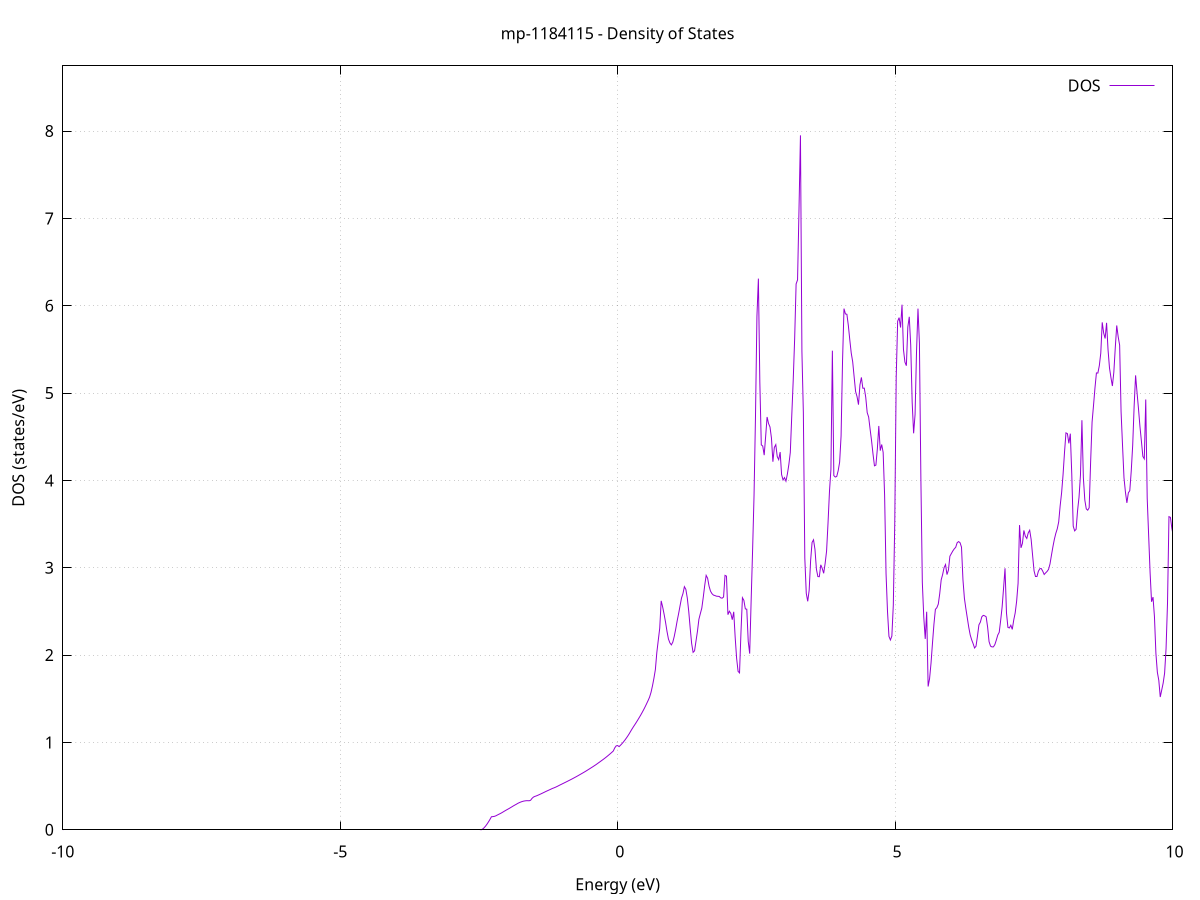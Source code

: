 set title 'mp-1184115 - Density of States'
set xlabel 'Energy (eV)'
set ylabel 'DOS (states/eV)'
set grid
set xrange [-10:10]
set yrange [0:8.746]
set xzeroaxis lt -1
set terminal png size 800,600
set output 'mp-1184115_dos_gnuplot.png'
plot '-' using 1:2 with lines title 'DOS'
-24.264600 0.000000
-24.238500 0.000000
-24.212300 0.000000
-24.186200 0.000000
-24.160000 0.000000
-24.133900 0.000000
-24.107700 0.000000
-24.081600 0.000000
-24.055400 0.000000
-24.029300 0.000000
-24.003100 0.000000
-23.977000 0.000000
-23.950800 0.000000
-23.924700 0.000000
-23.898500 0.000000
-23.872400 0.000000
-23.846200 0.000000
-23.820100 0.000000
-23.793900 0.000000
-23.767800 0.000000
-23.741600 0.000000
-23.715500 0.000000
-23.689400 0.000000
-23.663200 0.000000
-23.637100 0.000000
-23.610900 0.000000
-23.584800 0.000000
-23.558600 0.000000
-23.532500 0.000000
-23.506300 0.000000
-23.480200 0.000000
-23.454000 0.000000
-23.427900 0.000000
-23.401700 0.000000
-23.375600 0.000000
-23.349400 0.000000
-23.323300 0.000000
-23.297100 0.000000
-23.271000 0.000000
-23.244800 0.000000
-23.218700 0.000000
-23.192600 0.000000
-23.166400 0.000000
-23.140300 0.000000
-23.114100 0.000000
-23.088000 0.000000
-23.061800 0.000000
-23.035700 0.000000
-23.009500 0.000000
-22.983400 0.000000
-22.957200 0.000000
-22.931100 0.000000
-22.904900 0.000000
-22.878800 0.000000
-22.852600 0.000000
-22.826500 0.000000
-22.800300 0.000000
-22.774200 0.000000
-22.748000 0.000000
-22.721900 0.000000
-22.695700 0.000000
-22.669600 0.000000
-22.643500 0.000000
-22.617300 0.000000
-22.591200 0.000000
-22.565000 0.000000
-22.538900 0.000000
-22.512700 0.000000
-22.486600 0.000000
-22.460400 0.000000
-22.434300 0.000000
-22.408100 0.000000
-22.382000 0.000000
-22.355800 0.000000
-22.329700 0.000000
-22.303500 0.000000
-22.277400 0.000000
-22.251200 0.000000
-22.225100 0.000000
-22.198900 0.000000
-22.172800 0.000000
-22.146700 0.000000
-22.120500 0.000000
-22.094400 0.000000
-22.068200 0.000000
-22.042100 0.000000
-22.015900 0.000000
-21.989800 0.000000
-21.963600 0.000000
-21.937500 0.000000
-21.911300 0.000000
-21.885200 0.123200
-21.859000 4.950800
-21.832900 12.285400
-21.806700 24.283800
-21.780600 42.606600
-21.754400 40.886800
-21.728300 23.936100
-21.702100 25.426800
-21.676000 11.723600
-21.649900 13.333100
-21.623700 18.481200
-21.597600 23.263200
-21.571400 25.940600
-21.545300 26.941500
-21.519100 29.485700
-21.493000 45.359700
-21.466800 38.299600
-21.440700 44.906900
-21.414500 64.626200
-21.388400 62.177300
-21.362200 47.071200
-21.336100 29.088000
-21.309900 17.038000
-21.283800 2.352100
-21.257600 0.000000
-21.231500 0.000000
-21.205300 0.000000
-21.179200 0.000000
-21.153000 0.000000
-21.126900 0.000000
-21.100800 0.000000
-21.074600 0.000000
-21.048500 0.000000
-21.022300 0.000000
-20.996200 0.000000
-20.970000 0.000000
-20.943900 0.000000
-20.917700 0.000000
-20.891600 0.000000
-20.865400 0.000000
-20.839300 0.000000
-20.813100 0.000000
-20.787000 0.000000
-20.760800 0.000000
-20.734700 0.000000
-20.708500 0.000000
-20.682400 0.000000
-20.656200 0.000000
-20.630100 0.000000
-20.604000 0.000000
-20.577800 0.000000
-20.551700 0.000000
-20.525500 0.000000
-20.499400 0.000000
-20.473200 0.000000
-20.447100 0.000000
-20.420900 0.000000
-20.394800 0.000000
-20.368600 0.000000
-20.342500 0.000000
-20.316300 0.000000
-20.290200 0.000000
-20.264000 0.000000
-20.237900 0.000000
-20.211700 0.000000
-20.185600 0.000000
-20.159400 0.000000
-20.133300 0.000000
-20.107100 0.000000
-20.081000 0.000000
-20.054900 0.000000
-20.028700 0.000000
-20.002600 0.000000
-19.976400 0.000000
-19.950300 0.000000
-19.924100 0.000000
-19.898000 0.000000
-19.871800 0.000000
-19.845700 0.000000
-19.819500 0.000000
-19.793400 0.000000
-19.767200 0.000000
-19.741100 0.000000
-19.714900 0.000000
-19.688800 0.000000
-19.662600 0.000000
-19.636500 0.000000
-19.610300 0.000000
-19.584200 0.000000
-19.558100 0.000000
-19.531900 0.000000
-19.505800 0.000000
-19.479600 0.000000
-19.453500 0.000000
-19.427300 0.000000
-19.401200 0.000000
-19.375000 0.000000
-19.348900 0.000000
-19.322700 0.000000
-19.296600 0.000000
-19.270400 0.000000
-19.244300 0.000000
-19.218100 0.000000
-19.192000 0.000000
-19.165800 0.000000
-19.139700 0.000000
-19.113500 0.000000
-19.087400 0.000000
-19.061300 0.000000
-19.035100 0.000000
-19.009000 0.000000
-18.982800 0.000000
-18.956700 0.000000
-18.930500 0.000000
-18.904400 0.000000
-18.878200 0.000000
-18.852100 0.000000
-18.825900 0.000000
-18.799800 0.000000
-18.773600 0.000000
-18.747500 0.000000
-18.721300 0.000000
-18.695200 0.000000
-18.669000 0.000000
-18.642900 0.000000
-18.616700 0.000000
-18.590600 0.000000
-18.564400 0.000000
-18.538300 0.000000
-18.512200 0.000000
-18.486000 0.000000
-18.459900 0.000000
-18.433700 0.000000
-18.407600 0.000000
-18.381400 0.000000
-18.355300 0.000000
-18.329100 0.000000
-18.303000 0.000000
-18.276800 0.000000
-18.250700 0.000000
-18.224500 0.000000
-18.198400 0.000000
-18.172200 0.000000
-18.146100 0.000000
-18.119900 0.000000
-18.093800 0.000000
-18.067600 0.000000
-18.041500 0.000000
-18.015400 0.000000
-17.989200 0.000000
-17.963100 0.000000
-17.936900 0.000000
-17.910800 0.000000
-17.884600 0.000000
-17.858500 0.000000
-17.832300 0.000000
-17.806200 0.000000
-17.780000 0.000000
-17.753900 0.000000
-17.727700 0.000000
-17.701600 0.000000
-17.675400 0.000000
-17.649300 0.000000
-17.623100 0.000000
-17.597000 0.000000
-17.570800 0.000000
-17.544700 0.000000
-17.518500 0.000000
-17.492400 0.000000
-17.466300 0.000000
-17.440100 0.000000
-17.414000 0.000000
-17.387800 0.000000
-17.361700 0.000000
-17.335500 0.000000
-17.309400 0.000000
-17.283200 0.000000
-17.257100 0.000000
-17.230900 0.000000
-17.204800 0.000000
-17.178600 0.000000
-17.152500 0.000000
-17.126300 0.000000
-17.100200 0.000000
-17.074000 0.000000
-17.047900 0.000000
-17.021700 0.000000
-16.995600 0.000000
-16.969500 0.000000
-16.943300 0.000000
-16.917200 0.000000
-16.891000 0.000000
-16.864900 0.000000
-16.838700 0.000000
-16.812600 0.000000
-16.786400 0.000000
-16.760300 0.000000
-16.734100 0.000000
-16.708000 0.000000
-16.681800 0.000000
-16.655700 0.000000
-16.629500 0.000000
-16.603400 0.000000
-16.577200 0.000000
-16.551100 0.000000
-16.524900 0.000000
-16.498800 0.000000
-16.472600 0.000000
-16.446500 0.000000
-16.420400 0.000000
-16.394200 0.000000
-16.368100 0.000000
-16.341900 0.000000
-16.315800 0.000000
-16.289600 0.000000
-16.263500 0.000000
-16.237300 0.000000
-16.211200 0.000000
-16.185000 0.000000
-16.158900 0.000000
-16.132700 0.000000
-16.106600 0.000000
-16.080400 0.000000
-16.054300 0.000000
-16.028100 0.000000
-16.002000 0.000000
-15.975800 0.000000
-15.949700 0.000000
-15.923600 0.000000
-15.897400 0.000000
-15.871300 0.000000
-15.845100 0.000000
-15.819000 0.000000
-15.792800 0.000000
-15.766700 0.000000
-15.740500 0.000000
-15.714400 0.000000
-15.688200 0.000000
-15.662100 0.000000
-15.635900 0.000000
-15.609800 0.000000
-15.583600 0.000000
-15.557500 0.000000
-15.531300 0.000000
-15.505200 0.000000
-15.479000 0.000000
-15.452900 0.000000
-15.426800 0.000000
-15.400600 0.000000
-15.374500 0.000000
-15.348300 0.000000
-15.322200 0.000000
-15.296000 0.000000
-15.269900 0.000000
-15.243700 0.000000
-15.217600 0.000000
-15.191400 0.000000
-15.165300 0.000000
-15.139100 0.000000
-15.113000 0.000000
-15.086800 0.000000
-15.060700 0.000000
-15.034500 0.000000
-15.008400 0.000000
-14.982200 0.000000
-14.956100 0.000000
-14.929900 0.000000
-14.903800 0.000000
-14.877700 0.000000
-14.851500 0.000000
-14.825400 0.000000
-14.799200 0.000000
-14.773100 0.000000
-14.746900 0.000000
-14.720800 0.000000
-14.694600 0.000000
-14.668500 0.000000
-14.642300 0.000000
-14.616200 0.000000
-14.590000 0.000000
-14.563900 0.000000
-14.537700 0.000000
-14.511600 0.000000
-14.485400 0.000000
-14.459300 0.000000
-14.433100 0.000000
-14.407000 0.000000
-14.380900 0.000000
-14.354700 0.000000
-14.328600 0.000000
-14.302400 0.000000
-14.276300 0.000000
-14.250100 0.000000
-14.224000 0.000000
-14.197800 0.000000
-14.171700 0.000000
-14.145500 0.000000
-14.119400 0.000000
-14.093200 0.000000
-14.067100 0.000000
-14.040900 0.000000
-14.014800 0.000000
-13.988600 0.000000
-13.962500 0.000000
-13.936300 0.000000
-13.910200 0.000000
-13.884000 0.000000
-13.857900 0.000000
-13.831800 0.000000
-13.805600 0.000000
-13.779500 0.000000
-13.753300 0.000000
-13.727200 0.000000
-13.701000 0.000000
-13.674900 0.000000
-13.648700 0.000000
-13.622600 0.000000
-13.596400 0.000000
-13.570300 0.000000
-13.544100 0.000000
-13.518000 0.000000
-13.491800 0.000000
-13.465700 0.000000
-13.439500 0.000000
-13.413400 0.000000
-13.387200 0.000000
-13.361100 0.000000
-13.335000 0.000000
-13.308800 0.000000
-13.282700 0.000000
-13.256500 0.000000
-13.230400 0.000000
-13.204200 0.000000
-13.178100 0.000000
-13.151900 0.000000
-13.125800 0.000000
-13.099600 0.000000
-13.073500 0.000000
-13.047300 0.000000
-13.021200 0.000000
-12.995000 0.000000
-12.968900 0.000000
-12.942700 0.000000
-12.916600 0.000000
-12.890400 0.000000
-12.864300 0.000000
-12.838100 0.000000
-12.812000 0.000000
-12.785900 0.000000
-12.759700 0.000000
-12.733600 0.000000
-12.707400 0.000000
-12.681300 0.000000
-12.655100 0.000000
-12.629000 0.000000
-12.602800 0.000000
-12.576700 0.000000
-12.550500 0.000000
-12.524400 0.000000
-12.498200 0.000000
-12.472100 0.000000
-12.445900 0.000000
-12.419800 0.000000
-12.393600 0.000000
-12.367500 0.000000
-12.341300 0.000000
-12.315200 0.000000
-12.289100 0.000000
-12.262900 0.000000
-12.236800 0.000000
-12.210600 0.000000
-12.184500 0.000000
-12.158300 0.000000
-12.132200 0.000000
-12.106000 0.000000
-12.079900 0.000000
-12.053700 0.000000
-12.027600 0.000000
-12.001400 0.000000
-11.975300 0.000000
-11.949100 0.000000
-11.923000 0.000000
-11.896800 0.000000
-11.870700 0.000000
-11.844500 0.000000
-11.818400 0.000000
-11.792300 0.000000
-11.766100 0.000000
-11.740000 0.000000
-11.713800 0.000000
-11.687700 0.000000
-11.661500 0.000000
-11.635400 0.000000
-11.609200 0.000000
-11.583100 0.000000
-11.556900 0.000000
-11.530800 0.000000
-11.504600 0.000000
-11.478500 0.000000
-11.452300 0.000000
-11.426200 0.000000
-11.400000 0.000000
-11.373900 0.000000
-11.347700 0.000000
-11.321600 0.000000
-11.295400 0.000000
-11.269300 0.000000
-11.243200 0.000000
-11.217000 0.000000
-11.190900 0.000000
-11.164700 0.000000
-11.138600 0.000000
-11.112400 0.000000
-11.086300 0.000000
-11.060100 0.000000
-11.034000 0.000000
-11.007800 0.000000
-10.981700 0.000000
-10.955500 0.000000
-10.929400 0.000000
-10.903200 0.000000
-10.877100 0.000000
-10.850900 0.000000
-10.824800 0.000000
-10.798600 0.000000
-10.772500 0.000000
-10.746400 0.000000
-10.720200 0.000000
-10.694100 0.000000
-10.667900 0.000000
-10.641800 0.000000
-10.615600 0.000000
-10.589500 0.000000
-10.563300 0.000000
-10.537200 0.000000
-10.511000 0.000000
-10.484900 0.000000
-10.458700 0.000000
-10.432600 0.000000
-10.406400 0.000000
-10.380300 0.000000
-10.354100 0.000000
-10.328000 0.000000
-10.301800 0.000000
-10.275700 0.000000
-10.249500 0.000000
-10.223400 0.000000
-10.197300 0.000000
-10.171100 0.000000
-10.145000 0.000000
-10.118800 0.000000
-10.092700 0.000000
-10.066500 0.000000
-10.040400 0.000000
-10.014200 0.000000
-9.988100 0.000000
-9.961900 0.000000
-9.935800 0.000000
-9.909600 0.000000
-9.883500 0.000000
-9.857300 0.000000
-9.831200 0.000000
-9.805000 0.000000
-9.778900 0.000000
-9.752700 0.000000
-9.726600 0.000000
-9.700500 0.000000
-9.674300 0.000000
-9.648200 0.000000
-9.622000 0.000000
-9.595900 0.000000
-9.569700 0.000000
-9.543600 0.000000
-9.517400 0.000000
-9.491300 0.000000
-9.465100 0.000000
-9.439000 0.000000
-9.412800 0.000000
-9.386700 0.000000
-9.360500 0.000000
-9.334400 0.000000
-9.308200 0.000000
-9.282100 0.000000
-9.255900 0.000000
-9.229800 0.000000
-9.203700 0.000000
-9.177500 0.000000
-9.151400 0.000000
-9.125200 0.000000
-9.099100 0.000000
-9.072900 0.000000
-9.046800 0.000000
-9.020600 0.000000
-8.994500 0.000000
-8.968300 0.000000
-8.942200 0.000000
-8.916000 0.000000
-8.889900 0.000000
-8.863700 0.000000
-8.837600 0.000000
-8.811400 0.000000
-8.785300 0.000000
-8.759100 0.000000
-8.733000 0.000000
-8.706800 0.000000
-8.680700 0.000000
-8.654600 0.000000
-8.628400 0.000000
-8.602300 0.000000
-8.576100 0.000000
-8.550000 0.000000
-8.523800 0.000000
-8.497700 0.000000
-8.471500 0.000000
-8.445400 0.000000
-8.419200 0.000000
-8.393100 0.000000
-8.366900 0.000000
-8.340800 0.000000
-8.314600 0.000000
-8.288500 0.000000
-8.262300 0.000000
-8.236200 0.000000
-8.210000 0.000000
-8.183900 0.000000
-8.157800 0.000000
-8.131600 0.000000
-8.105500 0.000000
-8.079300 0.000000
-8.053200 0.000000
-8.027000 0.000000
-8.000900 0.000000
-7.974700 0.000000
-7.948600 0.000000
-7.922400 0.000000
-7.896300 0.000000
-7.870100 0.000000
-7.844000 0.000000
-7.817800 0.000000
-7.791700 0.000000
-7.765500 0.000000
-7.739400 0.000000
-7.713200 0.000000
-7.687100 0.000000
-7.660900 0.000000
-7.634800 0.000000
-7.608700 0.000000
-7.582500 0.000000
-7.556400 0.000000
-7.530200 0.000000
-7.504100 0.000000
-7.477900 0.000000
-7.451800 0.000000
-7.425600 0.000000
-7.399500 0.000000
-7.373300 0.000000
-7.347200 0.000000
-7.321000 0.000000
-7.294900 0.000000
-7.268700 0.000000
-7.242600 0.000000
-7.216400 0.000000
-7.190300 0.000000
-7.164100 0.000000
-7.138000 0.000000
-7.111900 0.000000
-7.085700 0.000000
-7.059600 0.000000
-7.033400 0.000000
-7.007300 0.000000
-6.981100 0.000000
-6.955000 0.000000
-6.928800 0.000000
-6.902700 0.000000
-6.876500 0.000000
-6.850400 0.000000
-6.824200 0.000000
-6.798100 0.000000
-6.771900 0.000000
-6.745800 0.000000
-6.719600 0.000000
-6.693500 0.000000
-6.667300 0.000000
-6.641200 0.000000
-6.615000 0.000000
-6.588900 0.000000
-6.562800 0.000000
-6.536600 0.000000
-6.510500 0.000000
-6.484300 0.000000
-6.458200 0.000000
-6.432000 0.000000
-6.405900 0.000000
-6.379700 0.000000
-6.353600 0.000000
-6.327400 0.000000
-6.301300 0.000000
-6.275100 0.000000
-6.249000 0.000000
-6.222800 0.000000
-6.196700 0.000000
-6.170500 0.000000
-6.144400 0.000000
-6.118200 0.000000
-6.092100 0.000000
-6.066000 0.000000
-6.039800 0.000000
-6.013700 0.000000
-5.987500 0.000000
-5.961400 0.000000
-5.935200 0.000000
-5.909100 0.000000
-5.882900 0.000000
-5.856800 0.000000
-5.830600 0.000000
-5.804500 0.000000
-5.778300 0.000000
-5.752200 0.000000
-5.726000 0.000000
-5.699900 0.000000
-5.673700 0.000000
-5.647600 0.000000
-5.621400 0.000000
-5.595300 0.000000
-5.569200 0.000000
-5.543000 0.000000
-5.516900 0.000000
-5.490700 0.000000
-5.464600 0.000000
-5.438400 0.000000
-5.412300 0.000000
-5.386100 0.000000
-5.360000 0.000000
-5.333800 0.000000
-5.307700 0.000000
-5.281500 0.000000
-5.255400 0.000000
-5.229200 0.000000
-5.203100 0.000000
-5.176900 0.000000
-5.150800 0.000000
-5.124600 0.000000
-5.098500 0.000000
-5.072300 0.000000
-5.046200 0.000000
-5.020100 0.000000
-4.993900 0.000000
-4.967800 0.000000
-4.941600 0.000000
-4.915500 0.000000
-4.889300 0.000000
-4.863200 0.000000
-4.837000 0.000000
-4.810900 0.000000
-4.784700 0.000000
-4.758600 0.000000
-4.732400 0.000000
-4.706300 0.000000
-4.680100 0.000000
-4.654000 0.000000
-4.627800 0.000000
-4.601700 0.000000
-4.575500 0.000000
-4.549400 0.000000
-4.523300 0.000000
-4.497100 0.000000
-4.471000 0.000000
-4.444800 0.000000
-4.418700 0.000000
-4.392500 0.000000
-4.366400 0.000000
-4.340200 0.000000
-4.314100 0.000000
-4.287900 0.000000
-4.261800 0.000000
-4.235600 0.000000
-4.209500 0.000000
-4.183300 0.000000
-4.157200 0.000000
-4.131000 0.000000
-4.104900 0.000000
-4.078700 0.000000
-4.052600 0.000000
-4.026400 0.000000
-4.000300 0.000000
-3.974200 0.000000
-3.948000 0.000000
-3.921900 0.000000
-3.895700 0.000000
-3.869600 0.000000
-3.843400 0.000000
-3.817300 0.000000
-3.791100 0.000000
-3.765000 0.000000
-3.738800 0.000000
-3.712700 0.000000
-3.686500 0.000000
-3.660400 0.000000
-3.634200 0.000000
-3.608100 0.000000
-3.581900 0.000000
-3.555800 0.000000
-3.529600 0.000000
-3.503500 0.000000
-3.477400 0.000000
-3.451200 0.000000
-3.425100 0.000000
-3.398900 0.000000
-3.372800 0.000000
-3.346600 0.000000
-3.320500 0.000000
-3.294300 0.000000
-3.268200 0.000000
-3.242000 0.000000
-3.215900 0.000000
-3.189700 0.000000
-3.163600 0.000000
-3.137400 0.000000
-3.111300 0.000000
-3.085100 0.000000
-3.059000 0.000000
-3.032800 0.000000
-3.006700 0.000000
-2.980600 0.000000
-2.954400 0.000000
-2.928300 0.000000
-2.902100 0.000000
-2.876000 0.000000
-2.849800 0.000000
-2.823700 0.000000
-2.797500 0.000000
-2.771400 0.000000
-2.745200 0.000000
-2.719100 0.000000
-2.692900 0.000000
-2.666800 0.000000
-2.640600 0.000000
-2.614500 0.000000
-2.588300 0.000000
-2.562200 0.000000
-2.536000 0.000000
-2.509900 0.000000
-2.483700 0.000000
-2.457600 0.000300
-2.431500 0.008900
-2.405300 0.024000
-2.379200 0.043100
-2.353000 0.066000
-2.326900 0.091600
-2.300700 0.119200
-2.274600 0.148900
-2.248400 0.150700
-2.222300 0.153600
-2.196100 0.159400
-2.170000 0.168200
-2.143800 0.176700
-2.117700 0.184900
-2.091500 0.193800
-2.065400 0.203700
-2.039200 0.213800
-2.013100 0.223600
-1.986900 0.232900
-1.960800 0.242100
-1.934700 0.251800
-1.908500 0.261900
-1.882400 0.272100
-1.856200 0.281800
-1.830100 0.290700
-1.803900 0.300800
-1.777800 0.309100
-1.751600 0.316300
-1.725500 0.322500
-1.699300 0.327400
-1.673200 0.330600
-1.647000 0.332600
-1.620900 0.333100
-1.594700 0.332000
-1.568600 0.337900
-1.542400 0.360000
-1.516300 0.374900
-1.490100 0.382600
-1.464000 0.388100
-1.437800 0.395200
-1.411700 0.402600
-1.385600 0.410200
-1.359400 0.418100
-1.333300 0.426100
-1.307100 0.434400
-1.281000 0.442300
-1.254800 0.449800
-1.228700 0.457400
-1.202500 0.465200
-1.176400 0.473100
-1.150200 0.479200
-1.124100 0.486100
-1.097900 0.493800
-1.071800 0.502100
-1.045600 0.510800
-1.019500 0.518900
-0.993300 0.527100
-0.967200 0.535300
-0.941000 0.543500
-0.914900 0.551800
-0.888800 0.560200
-0.862600 0.568600
-0.836500 0.577100
-0.810300 0.585800
-0.784200 0.594700
-0.758000 0.603700
-0.731900 0.612900
-0.705700 0.622300
-0.679600 0.631800
-0.653400 0.641300
-0.627300 0.650900
-0.601100 0.660600
-0.575000 0.670500
-0.548800 0.680900
-0.522700 0.691400
-0.496500 0.701900
-0.470400 0.712400
-0.444200 0.723000
-0.418100 0.734000
-0.391900 0.745100
-0.365800 0.756900
-0.339700 0.768900
-0.313500 0.780900
-0.287400 0.792900
-0.261200 0.805000
-0.235100 0.817500
-0.208900 0.830600
-0.182800 0.844100
-0.156600 0.858000
-0.130500 0.872300
-0.104300 0.886900
-0.078200 0.902000
-0.052000 0.937800
-0.025900 0.960900
0.000300 0.963900
0.026400 0.952200
0.052600 0.968700
0.078700 0.986400
0.104900 1.006000
0.131000 1.027200
0.157100 1.049900
0.183300 1.074300
0.209400 1.100200
0.235600 1.128900
0.261700 1.156400
0.287900 1.182500
0.314000 1.207800
0.340200 1.233900
0.366300 1.260800
0.392500 1.288400
0.418600 1.316700
0.444800 1.346400
0.470900 1.377500
0.497100 1.410500
0.523200 1.445000
0.549400 1.480400
0.575500 1.518900
0.601700 1.573900
0.627800 1.647700
0.653900 1.734500
0.680100 1.834700
0.706200 2.030300
0.732400 2.171300
0.758500 2.308500
0.784700 2.620800
0.810800 2.552700
0.837000 2.468500
0.863100 2.377300
0.889300 2.272100
0.915400 2.184400
0.941600 2.139800
0.967700 2.116800
0.993900 2.147600
1.020000 2.213300
1.046200 2.296800
1.072300 2.390700
1.098500 2.473600
1.124600 2.563500
1.150800 2.652600
1.176900 2.703500
1.203000 2.783300
1.229200 2.752900
1.255300 2.652800
1.281500 2.499700
1.307600 2.307700
1.333800 2.132500
1.359900 2.031300
1.386100 2.048600
1.412200 2.160600
1.438400 2.272400
1.464500 2.409700
1.490700 2.475500
1.516800 2.538000
1.543000 2.661400
1.569100 2.796600
1.595300 2.912400
1.621400 2.880200
1.647600 2.789400
1.673700 2.731800
1.699800 2.703600
1.726000 2.687200
1.752100 2.681900
1.778300 2.674900
1.804400 2.672900
1.830600 2.671700
1.856700 2.655700
1.882900 2.651400
1.909000 2.665200
1.935200 2.912600
1.961300 2.904100
1.987500 2.462700
2.013600 2.502300
2.039800 2.476400
2.065900 2.405000
2.092100 2.495400
2.118200 2.203800
2.144400 1.962000
2.170500 1.813900
2.196700 1.796300
2.222800 2.262900
2.248900 2.656700
2.275100 2.626600
2.301200 2.529100
2.327400 2.525200
2.353500 2.157700
2.379700 2.016700
2.405800 2.618800
2.432000 3.198100
2.458100 3.825000
2.484300 4.731900
2.510400 5.879900
2.536600 6.310400
2.562700 5.122700
2.588900 4.407000
2.615000 4.393500
2.641200 4.289200
2.667300 4.504000
2.693500 4.726000
2.719600 4.651000
2.745700 4.611700
2.771900 4.485800
2.798000 4.213800
2.824200 4.377800
2.850300 4.409500
2.876500 4.272600
2.902600 4.237700
2.928800 4.324400
2.954900 4.066400
2.981100 4.005000
3.007200 4.032200
3.033400 3.991300
3.059500 4.074000
3.085700 4.182200
3.111800 4.320200
3.138000 4.739500
3.164100 5.142500
3.190300 5.623300
3.216400 6.249000
3.242500 6.296100
3.268700 7.105600
3.294800 7.950700
3.321000 5.476800
3.347100 4.774800
3.373300 3.110300
3.399400 2.707600
3.425600 2.615500
3.451700 2.742100
3.477900 3.081700
3.504000 3.289800
3.530200 3.320300
3.556300 3.209900
3.582500 2.982900
3.608600 2.898900
3.634800 2.897500
3.660900 3.033400
3.687100 2.993000
3.713200 2.936400
3.739400 3.048700
3.765500 3.190100
3.791600 3.511200
3.817800 3.874200
3.843900 4.126500
3.870100 5.485700
3.896200 4.055200
3.922400 4.038600
3.948500 4.045000
3.974700 4.111400
4.000800 4.208600
4.027000 4.508700
4.053100 5.363200
4.079300 5.966900
4.105400 5.906000
4.131600 5.902000
4.157700 5.774000
4.183900 5.610000
4.210000 5.458100
4.236200 5.358100
4.262300 5.185700
4.288400 5.017700
4.314600 4.959000
4.340700 4.867300
4.366900 5.093900
4.393000 5.179300
4.419200 5.055200
4.445300 5.056300
4.471500 4.950800
4.497600 4.775600
4.523800 4.725500
4.549900 4.587000
4.576100 4.454900
4.602200 4.303100
4.628400 4.167100
4.654500 4.175200
4.680700 4.361400
4.706800 4.623300
4.733000 4.341200
4.759100 4.410800
4.785300 4.319900
4.811400 3.830200
4.837500 2.931000
4.863700 2.497700
4.889800 2.214300
4.916000 2.173000
4.942100 2.218000
4.968300 2.571700
4.994400 3.517400
5.020600 5.182900
5.046700 5.822700
5.072900 5.863500
5.099000 5.750400
5.125200 6.011500
5.151300 5.498400
5.177500 5.354400
5.203600 5.313300
5.229800 5.756400
5.255900 5.873000
5.282100 5.548400
5.308200 4.895000
5.334300 4.539100
5.360500 4.755000
5.386600 5.473600
5.412800 5.967000
5.438900 5.569700
5.465100 4.021100
5.491200 2.832200
5.517400 2.434100
5.543500 2.185000
5.569700 2.496300
5.595800 1.640500
5.622000 1.730600
5.648100 1.909100
5.674300 2.137000
5.700400 2.352300
5.726600 2.523600
5.752700 2.542200
5.778900 2.583800
5.805000 2.703900
5.831200 2.861400
5.857300 2.922800
5.883400 3.001400
5.909600 3.036500
5.935700 2.921800
5.961900 2.973400
5.988000 3.132200
6.014200 3.162100
6.040300 3.191600
6.066500 3.216100
6.092600 3.234000
6.118800 3.286300
6.144900 3.299700
6.171100 3.286800
6.197200 3.236000
6.223400 2.863600
6.249500 2.650300
6.275700 2.533100
6.301800 2.425300
6.328000 2.318600
6.354100 2.230900
6.380200 2.175500
6.406400 2.131600
6.432500 2.081300
6.458700 2.101300
6.484800 2.216200
6.511000 2.345700
6.537100 2.377100
6.563300 2.438500
6.589400 2.454700
6.615600 2.449600
6.641700 2.438200
6.667900 2.320500
6.694000 2.154100
6.720200 2.102900
6.746300 2.093600
6.772500 2.094200
6.798600 2.120800
6.824800 2.172200
6.850900 2.229300
6.877000 2.260800
6.903200 2.398700
6.929300 2.550000
6.955500 2.766100
6.981600 2.993900
7.007800 2.483900
7.033900 2.316900
7.060100 2.310700
7.086200 2.341600
7.112400 2.294300
7.138500 2.401000
7.164700 2.482300
7.190800 2.616200
7.217000 2.821800
7.243100 3.488200
7.269300 3.227900
7.295400 3.279000
7.321600 3.427400
7.347700 3.360600
7.373900 3.335300
7.400000 3.398900
7.426100 3.429400
7.452300 3.324400
7.478400 3.143000
7.504600 2.965600
7.530700 2.899900
7.556900 2.899500
7.583000 2.960100
7.609200 2.989300
7.635300 2.990500
7.661500 2.960400
7.687600 2.923000
7.713800 2.941500
7.739900 2.957900
7.766100 2.981800
7.792200 3.043500
7.818400 3.143400
7.844500 3.239200
7.870700 3.325200
7.896800 3.393300
7.922900 3.445300
7.949100 3.525100
7.975200 3.708000
8.001400 3.858400
8.027500 4.065300
8.053700 4.320400
8.079800 4.544200
8.106000 4.535600
8.132100 4.424700
8.158300 4.535200
8.184400 4.074600
8.210600 3.476900
8.236700 3.422100
8.262900 3.440600
8.289000 3.652800
8.315200 3.806700
8.341300 4.059600
8.367500 4.689100
8.393600 4.030800
8.419800 3.774900
8.445900 3.674000
8.472000 3.659000
8.498200 3.686900
8.524300 4.208100
8.550500 4.666800
8.576600 4.858200
8.602800 5.058900
8.628900 5.230200
8.655100 5.229000
8.681200 5.313600
8.707400 5.457100
8.733500 5.809600
8.759700 5.686500
8.785800 5.624900
8.812000 5.804000
8.838100 5.498000
8.864300 5.288300
8.890400 5.177700
8.916600 5.081000
8.942700 5.237900
8.968800 5.520200
8.995000 5.773800
9.021100 5.644500
9.047300 5.548500
9.073400 4.784500
9.099600 4.398800
9.125700 4.030400
9.151900 3.864700
9.178000 3.742600
9.204200 3.857600
9.230300 3.882300
9.256500 4.107000
9.282600 4.402900
9.308800 4.852300
9.334900 5.202300
9.361100 5.004300
9.387200 4.819200
9.413400 4.616800
9.439500 4.451000
9.465700 4.275000
9.491800 4.246800
9.517900 4.926600
9.544100 3.796300
9.570200 3.370400
9.596400 2.943000
9.622500 2.611000
9.648700 2.664200
9.674800 2.440000
9.701000 2.018600
9.727100 1.803600
9.753300 1.710500
9.779400 1.520000
9.805600 1.599400
9.831700 1.679100
9.857900 1.793400
9.884000 2.074900
9.910200 2.596900
9.936300 3.585000
9.962500 3.576800
9.988600 3.450200
10.014700 3.365700
10.040900 3.123500
10.067000 2.841100
10.093200 2.685900
10.119300 2.619200
10.145500 2.577600
10.171600 2.516900
10.197800 2.479900
10.223900 2.431800
10.250100 2.353700
10.276200 2.193600
10.302400 1.882500
10.328500 1.449600
10.354700 1.160900
10.380800 0.937500
10.407000 0.774500
10.433100 0.721700
10.459300 0.734700
10.485400 0.822500
10.511500 0.911100
10.537700 0.927300
10.563800 0.930200
10.590000 1.013500
10.616100 1.257800
10.642300 1.665000
10.668400 2.108000
10.694600 2.366300
10.720700 2.495500
10.746900 2.565500
10.773000 2.581800
10.799200 2.646000
10.825300 2.593400
10.851500 2.727000
10.877600 2.882800
10.903800 2.809200
10.929900 2.716100
10.956100 2.670200
10.982200 2.752000
11.008400 2.741800
11.034500 2.676300
11.060600 2.654800
11.086800 2.645200
11.112900 2.625900
11.139100 2.563900
11.165200 2.527100
11.191400 2.525100
11.217500 2.582300
11.243700 2.665300
11.269800 2.746600
11.296000 2.851100
11.322100 2.953600
11.348300 2.847300
11.374400 2.835900
11.400600 2.858700
11.426700 2.861900
11.452900 2.873400
11.479000 2.803700
11.505200 2.721200
11.531300 2.642500
11.557400 2.596700
11.583600 2.542000
11.609700 2.476700
11.635900 2.397200
11.662000 2.320200
11.688200 2.251300
11.714300 2.184800
11.740500 2.119500
11.766600 2.051300
11.792800 1.977100
11.818900 1.913500
11.845100 1.803800
11.871200 1.667800
11.897400 1.642800
11.923500 1.631000
11.949700 1.632900
11.975800 1.638400
12.002000 1.637400
12.028100 1.633000
12.054300 1.625500
12.080400 1.637900
12.106500 1.656300
12.132700 1.667700
12.158800 1.667600
12.185000 1.662000
12.211100 1.646200
12.237300 1.622000
12.263400 1.596600
12.289600 1.594900
12.315700 1.581700
12.341900 1.540900
12.368000 1.513500
12.394200 1.528400
12.420300 1.542100
12.446500 1.551500
12.472600 1.569700
12.498800 1.602000
12.524900 1.636200
12.551100 1.660700
12.577200 1.699000
12.603300 1.750000
12.629500 1.836700
12.655600 1.972500
12.681800 2.082300
12.707900 2.148200
12.734100 2.166500
12.760200 2.179300
12.786400 2.272300
12.812500 2.332100
12.838700 2.344100
12.864800 2.308900
12.891000 2.292200
12.917100 2.286700
12.943300 2.357200
12.969400 2.476700
12.995600 2.577600
13.021700 2.731600
13.047900 2.781500
13.074000 2.816700
13.100100 2.830300
13.126300 2.851400
13.152400 2.876600
13.178600 2.897800
13.204700 2.903500
13.230900 2.915100
13.257000 2.916200
13.283200 2.861300
13.309300 2.834000
13.335500 2.813800
13.361600 2.795200
13.387800 2.764800
13.413900 2.733900
13.440100 2.690700
13.466200 2.666900
13.492400 2.644400
13.518500 2.636500
13.544700 2.647400
13.570800 2.692600
13.597000 2.734500
13.623100 2.794300
13.649200 2.841300
13.675400 2.832900
13.701500 2.839100
13.727700 2.928600
13.753800 3.180100
13.780000 3.021400
13.806100 2.759400
13.832300 2.936100
13.858400 3.045300
13.884600 2.890900
13.910700 2.806700
13.936900 2.758000
13.963000 2.689200
13.989200 2.677700
14.015300 2.690700
14.041500 2.703500
14.067600 2.723900
14.093800 2.750400
14.119900 2.756800
14.146000 2.767600
14.172200 2.787400
14.198300 2.830600
14.224500 2.828700
14.250600 2.832200
14.276800 2.927600
14.302900 3.063100
14.329100 3.200800
14.355200 3.318800
14.381400 3.410800
14.407500 3.491900
14.433700 3.487400
14.459800 3.490400
14.486000 3.562500
14.512100 3.682000
14.538300 3.912500
14.564400 4.070700
14.590600 3.970400
14.616700 3.820700
14.642900 3.679800
14.669000 3.635700
14.695100 3.733600
14.721300 3.945200
14.747400 4.250900
14.773600 4.493900
14.799700 4.416700
14.825900 4.068600
14.852000 3.931800
14.878200 3.893600
14.904300 3.960000
14.930500 3.993000
14.956600 4.054200
14.982800 4.141200
15.008900 4.225500
15.035100 4.452900
15.061200 4.223700
15.087400 3.542500
15.113500 3.320400
15.139700 3.228300
15.165800 3.262700
15.191900 3.324400
15.218100 3.466800
15.244200 3.883400
15.270400 4.302200
15.296500 4.713800
15.322700 5.870400
15.348800 5.248900
15.375000 5.053100
15.401100 4.872600
15.427300 4.549700
15.453400 4.015400
15.479600 3.588400
15.505700 3.343300
15.531900 3.138700
15.558000 3.233200
15.584200 2.820000
15.610300 2.857800
15.636500 2.769500
15.662600 2.838800
15.688800 2.898100
15.714900 2.920900
15.741000 3.042900
15.767200 3.248400
15.793300 3.604800
15.819500 3.751300
15.845600 3.870700
15.871800 4.040900
15.897900 4.210700
15.924100 4.226200
15.950200 4.593400
15.976400 4.322600
16.002500 3.967600
16.028700 3.776000
16.054800 3.660400
16.081000 3.637300
16.107100 3.387600
16.133300 2.950700
16.159400 2.770300
16.185600 2.744900
16.211700 2.750100
16.237800 2.853800
16.264000 2.848400
16.290100 2.861100
16.316300 2.801700
16.342400 2.826400
16.368600 2.767500
16.394700 2.740900
16.420900 2.762800
16.447000 2.581500
16.473200 2.531200
16.499300 2.417100
16.525500 2.410900
16.551600 2.428200
16.577800 2.468900
16.603900 2.624900
16.630100 2.831400
16.656200 3.208000
16.682400 3.391700
16.708500 3.580600
16.734600 3.687900
16.760800 3.419200
16.786900 3.263500
16.813100 3.221700
16.839200 3.211900
16.865400 3.397500
16.891500 3.701500
16.917700 3.244900
16.943800 3.384400
16.970000 2.542400
16.996100 2.378700
17.022300 2.300300
17.048400 2.386100
17.074600 2.417500
17.100700 2.332300
17.126900 2.319400
17.153000 2.339500
17.179200 2.414000
17.205300 2.518600
17.231500 2.661700
17.257600 2.911500
17.283700 3.146500
17.309900 3.387900
17.336000 3.791600
17.362200 4.546600
17.388300 4.436700
17.414500 3.964800
17.440600 3.449800
17.466800 3.026000
17.492900 2.770500
17.519100 2.541100
17.545200 2.376200
17.571400 2.307900
17.597500 2.267900
17.623700 2.194100
17.649800 2.148900
17.676000 2.075900
17.702100 2.032600
17.728300 2.016500
17.754400 1.987900
17.780500 1.948300
17.806700 1.929800
17.832800 1.932700
17.859000 1.974300
17.885100 2.048000
17.911300 2.151300
17.937400 2.301000
17.963600 2.359300
17.989700 2.578300
18.015900 2.702500
18.042000 2.955800
18.068200 3.043900
18.094300 2.719400
18.120500 2.378500
18.146600 2.236400
18.172800 2.122700
18.198900 2.056600
18.225100 2.044500
18.251200 2.088700
18.277400 2.162700
18.303500 2.276500
18.329600 2.447100
18.355800 2.672400
18.381900 2.974200
18.408100 3.334000
18.434200 3.749500
18.460400 4.001800
18.486500 3.643600
18.512700 3.468600
18.538800 3.115800
18.565000 3.030000
18.591100 2.900900
18.617300 2.786900
18.643400 2.661700
18.669600 2.528800
18.695700 2.410200
18.721900 2.313100
18.748000 2.278000
18.774200 2.312600
18.800300 2.219900
18.826400 2.171900
18.852600 2.180800
18.878700 2.219300
18.904900 2.296900
18.931000 2.365800
18.957200 2.444900
18.983300 2.690800
19.009500 2.956100
19.035600 2.798700
19.061800 2.268200
19.087900 2.224900
19.114100 2.069800
19.140200 2.007500
19.166400 1.967100
19.192500 1.926100
19.218700 1.886500
19.244800 1.846000
19.271000 1.759500
19.297100 1.662200
19.323200 1.542700
19.349400 1.446200
19.375500 1.425300
19.401700 1.424300
19.427800 1.417600
19.454000 1.407000
19.480100 1.408600
19.506300 1.455600
19.532400 1.519000
19.558600 1.586100
19.584700 1.654900
19.610900 1.733100
19.637000 1.788700
19.663200 1.827600
19.689300 1.866000
19.715500 1.907500
19.741600 1.969800
19.767800 2.070600
19.793900 2.185900
19.820100 2.301900
19.846200 2.404500
19.872300 2.656100
19.898500 2.908500
19.924600 2.951200
19.950800 3.010000
19.976900 2.957000
20.003100 2.974800
20.029200 2.955500
20.055400 2.947400
20.081500 2.800900
20.107700 2.651100
20.133800 2.503200
20.160000 2.366200
20.186100 2.270300
20.212300 2.198200
20.238400 2.179400
20.264600 2.182300
20.290700 2.193400
20.316900 2.234800
20.343000 2.559800
20.369100 3.159900
20.395300 2.884300
20.421400 2.922400
20.447600 2.915500
20.473700 2.898000
20.499900 2.888500
20.526000 2.886300
20.552200 2.900500
20.578300 2.907400
20.604500 2.895900
20.630600 2.866100
20.656800 2.786700
20.682900 2.670100
20.709100 2.582500
20.735200 2.519600
20.761400 2.494100
20.787500 2.456800
20.813700 2.404000
20.839800 2.355900
20.866000 2.321500
20.892100 2.312500
20.918200 2.310500
20.944400 2.315900
20.970500 2.488700
20.996700 2.332500
21.022800 2.259000
21.049000 2.213500
21.075100 2.205500
21.101300 2.247000
21.127400 2.308600
21.153600 2.399300
21.179700 2.550100
21.205900 2.685900
21.232000 2.850000
21.258200 3.140400
21.284300 3.472200
21.310500 3.448400
21.336600 3.525600
21.362800 3.607400
21.388900 3.762000
21.415000 3.997800
21.441200 4.114200
21.467300 4.168700
21.493500 4.169000
21.519600 4.078600
21.545800 3.886700
21.571900 3.786300
21.598100 3.664400
21.624200 3.545100
21.650400 3.463800
21.676500 3.413200
21.702700 3.346100
21.728800 3.404900
21.755000 3.446900
21.781100 4.031000
21.807300 3.734300
21.833400 3.828900
21.859600 3.928800
21.885700 4.067400
21.911900 4.238000
21.938000 4.010400
21.964100 3.935100
21.990300 3.923300
22.016400 3.924500
22.042600 3.882800
22.068700 4.025300
22.094900 4.174300
22.121000 4.093600
22.147200 4.027000
22.173300 3.869800
22.199500 3.871600
22.225600 3.928700
22.251800 3.766000
22.277900 3.644600
22.304100 3.579800
22.330200 3.628800
22.356400 3.727700
22.382500 3.698700
22.408700 3.795100
22.434800 3.915500
22.460900 3.962300
22.487100 4.051200
22.513200 3.895000
22.539400 3.756300
22.565500 3.679600
22.591700 3.601700
22.617800 3.527600
22.644000 3.482900
22.670100 3.509200
22.696300 3.836000
22.722400 3.541200
22.748600 3.607000
22.774700 3.802900
22.800900 3.898100
22.827000 4.074000
22.853200 4.078000
22.879300 3.979500
22.905500 3.846000
22.931600 3.958500
22.957700 4.088400
22.983900 4.256000
23.010000 4.322500
23.036200 4.324200
23.062300 4.344900
23.088500 4.411100
23.114600 4.422200
23.140800 4.257500
23.166900 4.115300
23.193100 3.979800
23.219200 3.940500
23.245400 3.921900
23.271500 4.128700
23.297700 4.263900
23.323800 4.274700
23.350000 4.288100
23.376100 4.142900
23.402300 4.024400
23.428400 3.953500
23.454600 3.818900
23.480700 3.791700
23.506800 3.706200
23.533000 3.599300
23.559100 3.666900
23.585300 3.750600
23.611400 3.775000
23.637600 3.736000
23.663700 3.590100
23.689900 3.491800
23.716000 3.324400
23.742200 3.378000
23.768300 3.064800
23.794500 2.902600
23.820600 2.867300
23.846800 2.839600
23.872900 2.845600
23.899100 2.914800
23.925200 3.053500
23.951400 3.403100
23.977500 3.670500
24.003600 3.686400
24.029800 3.158000
24.055900 2.949800
24.082100 2.845000
24.108200 2.658900
24.134400 2.566400
24.160500 2.502600
24.186700 2.471900
24.212800 2.472000
24.239000 2.660800
24.265100 2.817800
24.291300 2.714900
24.317400 2.614500
24.343600 2.523900
24.369700 2.601900
24.395900 2.535900
24.422000 2.451400
24.448200 2.325300
24.474300 2.332100
24.500500 2.246800
24.526600 2.186600
24.552700 2.159500
24.578900 2.110000
24.605000 2.093700
24.631200 2.082700
24.657300 2.049000
24.683500 1.976200
24.709600 1.931900
24.735800 1.855600
24.761900 1.802800
24.788100 1.740700
24.814200 1.673900
24.840400 1.609900
24.866500 1.547400
24.892700 1.499200
24.918800 1.456000
24.945000 1.415900
24.971100 1.378000
24.997300 1.330200
25.023400 1.271500
25.049500 1.197300
25.075700 1.112600
25.101800 1.004200
25.128000 0.850100
25.154100 1.069800
25.180300 1.168900
25.206400 1.060600
25.232600 0.979800
25.258700 0.832500
25.284900 0.538700
25.311000 0.375600
25.337200 0.235300
25.363300 0.127000
25.389500 0.068800
25.415600 0.030000
25.441800 0.008300
25.467900 0.003100
25.494100 0.002500
25.520200 0.002000
25.546300 0.001500
25.572500 0.001100
25.598600 0.000700
25.624800 0.000300
25.650900 0.000000
25.677100 0.000000
25.703200 0.000000
25.729400 0.000000
25.755500 0.000000
25.781700 0.000000
25.807800 0.000000
25.834000 0.000000
25.860100 0.000000
25.886300 0.000000
25.912400 0.000000
25.938600 0.000000
25.964700 0.000000
25.990900 0.000000
26.017000 0.000000
26.043200 0.000000
26.069300 0.000000
26.095400 0.000000
26.121600 0.000000
26.147700 0.000000
26.173900 0.000000
26.200000 0.000000
26.226200 0.000000
26.252300 0.000000
26.278500 0.000000
26.304600 0.000000
26.330800 0.000000
26.356900 0.000000
26.383100 0.000000
26.409200 0.000000
26.435400 0.000000
26.461500 0.000000
26.487700 0.000000
26.513800 0.000000
26.540000 0.000000
26.566100 0.000000
26.592200 0.000000
26.618400 0.000000
26.644500 0.000000
26.670700 0.000000
26.696800 0.000000
26.723000 0.000000
26.749100 0.000000
26.775300 0.000000
26.801400 0.000000
26.827600 0.000000
26.853700 0.000000
26.879900 0.000000
26.906000 0.000000
26.932200 0.000000
26.958300 0.000000
26.984500 0.000000
27.010600 0.000000
27.036800 0.000000
27.062900 0.000000
27.089100 0.000000
27.115200 0.000000
27.141300 0.000000
27.167500 0.000000
27.193600 0.000000
27.219800 0.000000
27.245900 0.000000
27.272100 0.000000
27.298200 0.000000
27.324400 0.000000
27.350500 0.000000
27.376700 0.000000
27.402800 0.000000
27.429000 0.000000
27.455100 0.000000
27.481300 0.000000
27.507400 0.000000
27.533600 0.000000
27.559700 0.000000
27.585900 0.000000
27.612000 0.000000
27.638100 0.000000
27.664300 0.000000
27.690400 0.000000
27.716600 0.000000
27.742700 0.000000
27.768900 0.000000
27.795000 0.000000
27.821200 0.000000
27.847300 0.000000
27.873500 0.000000
27.899600 0.000000
27.925800 0.000000
27.951900 0.000000
27.978100 0.000000
28.004200 0.000000
28.030400 0.000000
e

